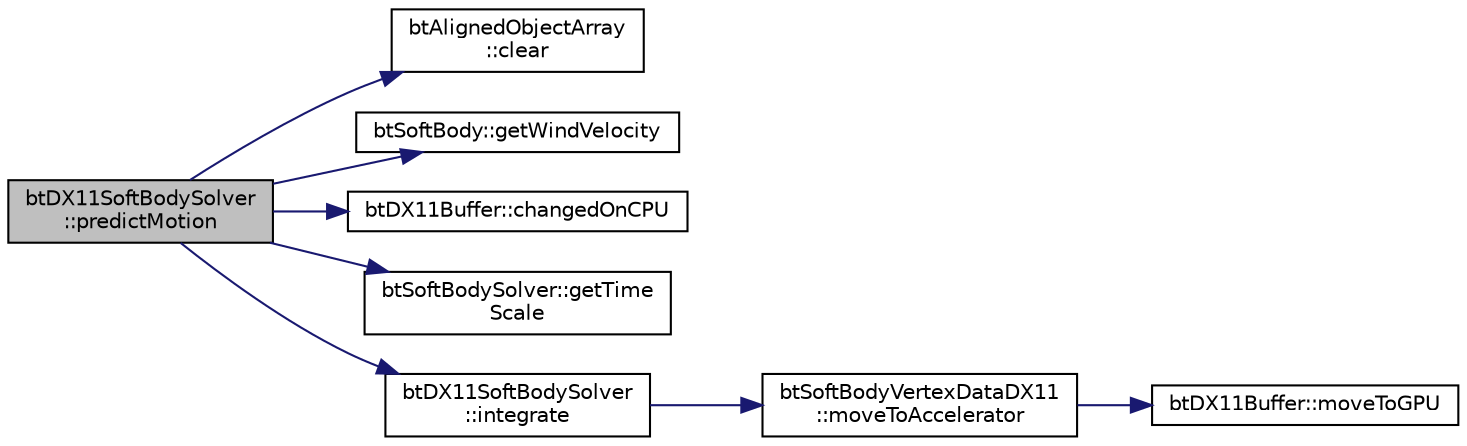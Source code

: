 digraph "btDX11SoftBodySolver::predictMotion"
{
  edge [fontname="Helvetica",fontsize="10",labelfontname="Helvetica",labelfontsize="10"];
  node [fontname="Helvetica",fontsize="10",shape=record];
  rankdir="LR";
  Node1 [label="btDX11SoftBodySolver\l::predictMotion",height=0.2,width=0.4,color="black", fillcolor="grey75", style="filled", fontcolor="black"];
  Node1 -> Node2 [color="midnightblue",fontsize="10",style="solid",fontname="Helvetica"];
  Node2 [label="btAlignedObjectArray\l::clear",height=0.2,width=0.4,color="black", fillcolor="white", style="filled",URL="$classbt_aligned_object_array.html#a12123db01dda7758f0df5e3bba10cc0a",tooltip="clear the array, deallocated memory. Generally it is better to use array.resize(0), to reduce performance overhead of run-time memory (de)allocations. "];
  Node1 -> Node3 [color="midnightblue",fontsize="10",style="solid",fontname="Helvetica"];
  Node3 [label="btSoftBody::getWindVelocity",height=0.2,width=0.4,color="black", fillcolor="white", style="filled",URL="$classbt_soft_body.html#a71de05c3c56952a4d76e09ca9ca9cce0"];
  Node1 -> Node4 [color="midnightblue",fontsize="10",style="solid",fontname="Helvetica"];
  Node4 [label="btDX11Buffer::changedOnCPU",height=0.2,width=0.4,color="black", fillcolor="white", style="filled",URL="$classbt_d_x11_buffer.html#a8018a897370ed73bcca0b4907b9479b1"];
  Node1 -> Node5 [color="midnightblue",fontsize="10",style="solid",fontname="Helvetica"];
  Node5 [label="btSoftBodySolver::getTime\lScale",height=0.2,width=0.4,color="black", fillcolor="white", style="filled",URL="$classbt_soft_body_solver.html#a6abd002edc15d4c80472fd4983679ea2"];
  Node1 -> Node6 [color="midnightblue",fontsize="10",style="solid",fontname="Helvetica"];
  Node6 [label="btDX11SoftBodySolver\l::integrate",height=0.2,width=0.4,color="black", fillcolor="white", style="filled",URL="$classbt_d_x11_soft_body_solver.html#a3daaaf85934fabb4c38ae0d32ec77678"];
  Node6 -> Node7 [color="midnightblue",fontsize="10",style="solid",fontname="Helvetica"];
  Node7 [label="btSoftBodyVertexDataDX11\l::moveToAccelerator",height=0.2,width=0.4,color="black", fillcolor="white", style="filled",URL="$classbt_soft_body_vertex_data_d_x11.html#ac12f0c144bc116e3a0e4c11fc0e55365"];
  Node7 -> Node8 [color="midnightblue",fontsize="10",style="solid",fontname="Helvetica"];
  Node8 [label="btDX11Buffer::moveToGPU",height=0.2,width=0.4,color="black", fillcolor="white", style="filled",URL="$classbt_d_x11_buffer.html#a6d374469254cb3c03d6e18d03ca8a23c"];
}
